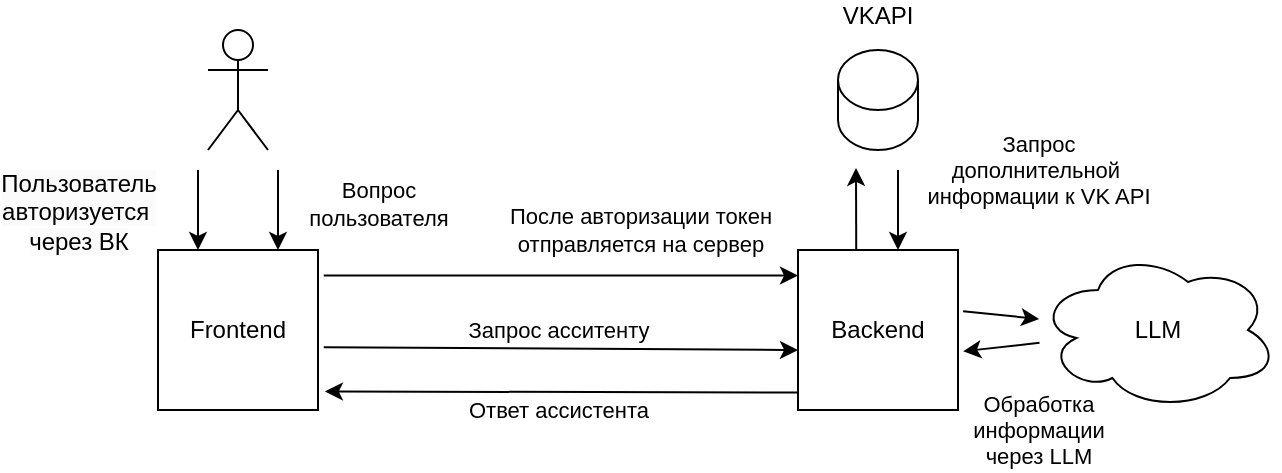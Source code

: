 <mxfile version="26.1.0">
  <diagram name="Страница — 1" id="l587eMgFrYvgaw0hlpzk">
    <mxGraphModel dx="538" dy="1437" grid="1" gridSize="10" guides="1" tooltips="1" connect="1" arrows="1" fold="1" page="1" pageScale="1" pageWidth="827" pageHeight="1169" math="0" shadow="0">
      <root>
        <mxCell id="0" />
        <mxCell id="1" parent="0" />
        <mxCell id="2h79rnAecYv1Fj-Xa9L4-1" value="Frontend" style="whiteSpace=wrap;html=1;aspect=fixed;" vertex="1" parent="1">
          <mxGeometry x="200" y="120" width="80" height="80" as="geometry" />
        </mxCell>
        <mxCell id="2h79rnAecYv1Fj-Xa9L4-2" value="Backend" style="whiteSpace=wrap;html=1;aspect=fixed;" vertex="1" parent="1">
          <mxGeometry x="520" y="120" width="80" height="80" as="geometry" />
        </mxCell>
        <mxCell id="2h79rnAecYv1Fj-Xa9L4-6" value="" style="endArrow=classic;html=1;rounded=0;entryX=0.25;entryY=0;entryDx=0;entryDy=0;" edge="1" parent="1" target="2h79rnAecYv1Fj-Xa9L4-1">
          <mxGeometry width="50" height="50" relative="1" as="geometry">
            <mxPoint x="220" y="80" as="sourcePoint" />
            <mxPoint x="440" y="220" as="targetPoint" />
          </mxGeometry>
        </mxCell>
        <mxCell id="2h79rnAecYv1Fj-Xa9L4-28" value="&lt;span style=&quot;font-size: 12px; background-color: rgb(251, 251, 251);&quot;&gt;Пользователь&lt;/span&gt;&lt;div&gt;&lt;span style=&quot;font-size: 12px; background-color: rgb(251, 251, 251);&quot;&gt;авторизуется&amp;nbsp;&lt;/span&gt;&lt;/div&gt;&lt;div&gt;&lt;span style=&quot;font-size: 12px; background-color: rgb(251, 251, 251);&quot;&gt;через ВК&lt;/span&gt;&lt;/div&gt;" style="edgeLabel;html=1;align=center;verticalAlign=middle;resizable=0;points=[];" vertex="1" connectable="0" parent="2h79rnAecYv1Fj-Xa9L4-6">
          <mxGeometry x="-0.583" relative="1" as="geometry">
            <mxPoint x="-60" y="12" as="offset" />
          </mxGeometry>
        </mxCell>
        <mxCell id="2h79rnAecYv1Fj-Xa9L4-7" value="" style="shape=umlActor;verticalLabelPosition=top;verticalAlign=bottom;html=1;outlineConnect=0;labelPosition=center;align=center;" vertex="1" parent="1">
          <mxGeometry x="225" y="10" width="30" height="60" as="geometry" />
        </mxCell>
        <mxCell id="2h79rnAecYv1Fj-Xa9L4-8" value="" style="endArrow=classic;html=1;rounded=0;exitX=1.036;exitY=0.16;exitDx=0;exitDy=0;exitPerimeter=0;entryX=0;entryY=0.16;entryDx=0;entryDy=0;entryPerimeter=0;" edge="1" parent="1" source="2h79rnAecYv1Fj-Xa9L4-1" target="2h79rnAecYv1Fj-Xa9L4-2">
          <mxGeometry width="50" height="50" relative="1" as="geometry">
            <mxPoint x="360" y="110" as="sourcePoint" />
            <mxPoint x="410" y="60" as="targetPoint" />
          </mxGeometry>
        </mxCell>
        <mxCell id="2h79rnAecYv1Fj-Xa9L4-10" value="После авторизации токен&lt;div&gt;отправляется на сервер&lt;/div&gt;" style="edgeLabel;html=1;align=center;verticalAlign=middle;resizable=0;points=[];" vertex="1" connectable="0" parent="2h79rnAecYv1Fj-Xa9L4-8">
          <mxGeometry x="0.018" y="2" relative="1" as="geometry">
            <mxPoint x="37" y="-21" as="offset" />
          </mxGeometry>
        </mxCell>
        <mxCell id="2h79rnAecYv1Fj-Xa9L4-11" value="" style="endArrow=classic;html=1;rounded=0;exitX=0.364;exitY=0.013;exitDx=0;exitDy=0;exitPerimeter=0;" edge="1" parent="1">
          <mxGeometry width="50" height="50" relative="1" as="geometry">
            <mxPoint x="549.12" y="120.0" as="sourcePoint" />
            <mxPoint x="549" y="78.96" as="targetPoint" />
          </mxGeometry>
        </mxCell>
        <mxCell id="2h79rnAecYv1Fj-Xa9L4-22" value="Запрос&lt;div&gt;дополнительной&amp;nbsp;&lt;/div&gt;&lt;div&gt;информации к VK API&lt;/div&gt;" style="edgeLabel;html=1;align=center;verticalAlign=middle;resizable=0;points=[];" vertex="1" connectable="0" parent="2h79rnAecYv1Fj-Xa9L4-11">
          <mxGeometry x="-0.109" relative="1" as="geometry">
            <mxPoint x="91" y="-22" as="offset" />
          </mxGeometry>
        </mxCell>
        <mxCell id="2h79rnAecYv1Fj-Xa9L4-12" value="VKAPI" style="shape=cylinder3;whiteSpace=wrap;html=1;boundedLbl=1;backgroundOutline=1;size=15;labelPosition=center;verticalLabelPosition=top;align=center;verticalAlign=bottom;spacing=10;" vertex="1" parent="1">
          <mxGeometry x="540" y="20" width="40" height="50" as="geometry" />
        </mxCell>
        <mxCell id="2h79rnAecYv1Fj-Xa9L4-14" value="LLM" style="ellipse;shape=cloud;whiteSpace=wrap;html=1;" vertex="1" parent="1">
          <mxGeometry x="640" y="120" width="120" height="80" as="geometry" />
        </mxCell>
        <mxCell id="2h79rnAecYv1Fj-Xa9L4-15" value="" style="endArrow=classic;html=1;rounded=0;exitX=1.032;exitY=0.383;exitDx=0;exitDy=0;exitPerimeter=0;" edge="1" parent="1" source="2h79rnAecYv1Fj-Xa9L4-2" target="2h79rnAecYv1Fj-Xa9L4-14">
          <mxGeometry width="50" height="50" relative="1" as="geometry">
            <mxPoint x="360" y="160" as="sourcePoint" />
            <mxPoint x="410" y="110" as="targetPoint" />
          </mxGeometry>
        </mxCell>
        <mxCell id="2h79rnAecYv1Fj-Xa9L4-18" value="" style="endArrow=classic;html=1;rounded=0;exitX=1.036;exitY=0.608;exitDx=0;exitDy=0;exitPerimeter=0;entryX=0;entryY=0.625;entryDx=0;entryDy=0;entryPerimeter=0;" edge="1" parent="1" source="2h79rnAecYv1Fj-Xa9L4-1" target="2h79rnAecYv1Fj-Xa9L4-2">
          <mxGeometry width="50" height="50" relative="1" as="geometry">
            <mxPoint x="380" y="160" as="sourcePoint" />
            <mxPoint x="430" y="110" as="targetPoint" />
          </mxGeometry>
        </mxCell>
        <mxCell id="2h79rnAecYv1Fj-Xa9L4-20" value="Запрос асситенту" style="edgeLabel;html=1;align=center;verticalAlign=middle;resizable=0;points=[];" vertex="1" connectable="0" parent="2h79rnAecYv1Fj-Xa9L4-18">
          <mxGeometry x="-0.307" relative="1" as="geometry">
            <mxPoint x="35" y="-9" as="offset" />
          </mxGeometry>
        </mxCell>
        <mxCell id="2h79rnAecYv1Fj-Xa9L4-19" value="" style="endArrow=classic;html=1;rounded=0;exitX=0.002;exitY=0.891;exitDx=0;exitDy=0;exitPerimeter=0;entryX=1.043;entryY=0.884;entryDx=0;entryDy=0;entryPerimeter=0;" edge="1" parent="1" source="2h79rnAecYv1Fj-Xa9L4-2" target="2h79rnAecYv1Fj-Xa9L4-1">
          <mxGeometry width="50" height="50" relative="1" as="geometry">
            <mxPoint x="380" y="160" as="sourcePoint" />
            <mxPoint x="430" y="110" as="targetPoint" />
          </mxGeometry>
        </mxCell>
        <mxCell id="2h79rnAecYv1Fj-Xa9L4-21" value="Ответ ассистента" style="edgeLabel;html=1;align=center;verticalAlign=middle;resizable=0;points=[];" vertex="1" connectable="0" parent="1">
          <mxGeometry x="399.997" y="200.001" as="geometry" />
        </mxCell>
        <mxCell id="2h79rnAecYv1Fj-Xa9L4-23" value="" style="endArrow=classic;html=1;rounded=0;entryX=0.625;entryY=0;entryDx=0;entryDy=0;entryPerimeter=0;" edge="1" parent="1" target="2h79rnAecYv1Fj-Xa9L4-2">
          <mxGeometry width="50" height="50" relative="1" as="geometry">
            <mxPoint x="570" y="80" as="sourcePoint" />
            <mxPoint x="640" y="70" as="targetPoint" />
          </mxGeometry>
        </mxCell>
        <mxCell id="2h79rnAecYv1Fj-Xa9L4-24" value="" style="endArrow=classic;html=1;rounded=0;entryX=1.032;entryY=0.633;entryDx=0;entryDy=0;entryPerimeter=0;" edge="1" parent="1" source="2h79rnAecYv1Fj-Xa9L4-14" target="2h79rnAecYv1Fj-Xa9L4-2">
          <mxGeometry width="50" height="50" relative="1" as="geometry">
            <mxPoint x="640" y="180" as="sourcePoint" />
            <mxPoint x="690" y="130" as="targetPoint" />
          </mxGeometry>
        </mxCell>
        <mxCell id="2h79rnAecYv1Fj-Xa9L4-25" value="Обработка&lt;div&gt;информации&lt;/div&gt;&lt;div&gt;через LLM&lt;/div&gt;" style="edgeLabel;html=1;align=center;verticalAlign=middle;resizable=0;points=[];" vertex="1" connectable="0" parent="2h79rnAecYv1Fj-Xa9L4-24">
          <mxGeometry x="-0.205" relative="1" as="geometry">
            <mxPoint x="14" y="42" as="offset" />
          </mxGeometry>
        </mxCell>
        <mxCell id="2h79rnAecYv1Fj-Xa9L4-27" value="" style="endArrow=classic;html=1;rounded=0;entryX=0.75;entryY=0;entryDx=0;entryDy=0;" edge="1" parent="1" target="2h79rnAecYv1Fj-Xa9L4-1">
          <mxGeometry width="50" height="50" relative="1" as="geometry">
            <mxPoint x="260" y="80" as="sourcePoint" />
            <mxPoint x="350" y="90" as="targetPoint" />
          </mxGeometry>
        </mxCell>
        <mxCell id="2h79rnAecYv1Fj-Xa9L4-29" value="Вопрос&lt;div&gt;пользователя&lt;/div&gt;" style="edgeLabel;html=1;align=center;verticalAlign=middle;resizable=0;points=[];" vertex="1" connectable="0" parent="2h79rnAecYv1Fj-Xa9L4-27">
          <mxGeometry x="-0.173" y="-1" relative="1" as="geometry">
            <mxPoint x="51" as="offset" />
          </mxGeometry>
        </mxCell>
      </root>
    </mxGraphModel>
  </diagram>
</mxfile>
